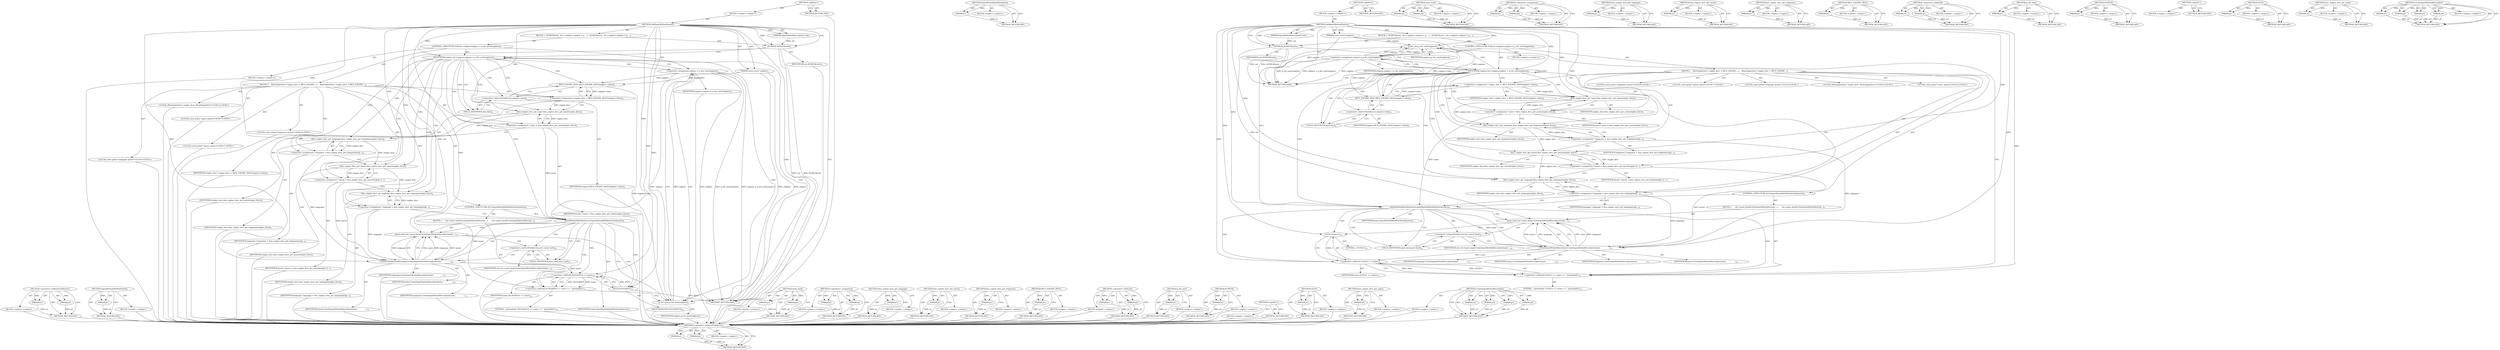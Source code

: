 digraph "CreateInputMethodDescriptor" {
vulnerable_110 [label=<(METHOD,&lt;operator&gt;.indirectFieldAccess)>];
vulnerable_111 [label=<(PARAM,p1)>];
vulnerable_112 [label=<(PARAM,p2)>];
vulnerable_113 [label=<(BLOCK,&lt;empty&gt;,&lt;empty&gt;)>];
vulnerable_114 [label=<(METHOD_RETURN,ANY)>];
vulnerable_131 [label=<(METHOD,InputMethodIdIsWhitelisted)>];
vulnerable_132 [label=<(PARAM,p1)>];
vulnerable_133 [label=<(BLOCK,&lt;empty&gt;,&lt;empty&gt;)>];
vulnerable_134 [label=<(METHOD_RETURN,ANY)>];
vulnerable_6 [label=<(METHOD,&lt;global&gt;)<SUB>1</SUB>>];
vulnerable_7 [label=<(BLOCK,&lt;empty&gt;,&lt;empty&gt;)<SUB>1</SUB>>];
vulnerable_8 [label=<(METHOD,AddInputMethodNames)<SUB>1</SUB>>];
vulnerable_9 [label=<(PARAM,const GList* engines)<SUB>1</SUB>>];
vulnerable_10 [label=<(PARAM,InputMethodDescriptors* out)<SUB>1</SUB>>];
vulnerable_11 [label=<(BLOCK,{
  DCHECK(out);
  for (; engines; engines = g_...,{
  DCHECK(out);
  for (; engines; engines = g_...)<SUB>1</SUB>>];
vulnerable_12 [label=<(DCHECK,DCHECK(out))<SUB>2</SUB>>];
vulnerable_13 [label=<(IDENTIFIER,out,DCHECK(out))<SUB>2</SUB>>];
vulnerable_14 [label=<(CONTROL_STRUCTURE,FOR,for (;engines;engines = g_list_next(engines)))<SUB>3</SUB>>];
vulnerable_15 [label=<(BLOCK,&lt;empty&gt;,&lt;empty&gt;)<SUB>3</SUB>>];
vulnerable_16 [label=<(IDENTIFIER,engines,for (;engines;engines = g_list_next(engines)))<SUB>3</SUB>>];
vulnerable_17 [label=<(&lt;operator&gt;.assignment,engines = g_list_next(engines))<SUB>3</SUB>>];
vulnerable_18 [label=<(IDENTIFIER,engines,engines = g_list_next(engines))<SUB>3</SUB>>];
vulnerable_19 [label=<(g_list_next,g_list_next(engines))<SUB>3</SUB>>];
vulnerable_20 [label=<(IDENTIFIER,engines,g_list_next(engines))<SUB>3</SUB>>];
vulnerable_21 [label=<(BLOCK,{
    IBusEngineDesc* engine_desc = IBUS_ENGINE...,{
    IBusEngineDesc* engine_desc = IBUS_ENGINE...)<SUB>3</SUB>>];
vulnerable_22 [label="<(LOCAL,IBusEngineDesc* engine_desc: IBusEngineDesc*)<SUB>4</SUB>>"];
vulnerable_23 [label=<(&lt;operator&gt;.assignment,* engine_desc = IBUS_ENGINE_DESC(engines-&gt;data))<SUB>4</SUB>>];
vulnerable_24 [label=<(IDENTIFIER,engine_desc,* engine_desc = IBUS_ENGINE_DESC(engines-&gt;data))<SUB>4</SUB>>];
vulnerable_25 [label=<(IBUS_ENGINE_DESC,IBUS_ENGINE_DESC(engines-&gt;data))<SUB>4</SUB>>];
vulnerable_26 [label=<(&lt;operator&gt;.indirectFieldAccess,engines-&gt;data)<SUB>4</SUB>>];
vulnerable_27 [label=<(IDENTIFIER,engines,IBUS_ENGINE_DESC(engines-&gt;data))<SUB>4</SUB>>];
vulnerable_28 [label=<(FIELD_IDENTIFIER,data,data)<SUB>4</SUB>>];
vulnerable_29 [label="<(LOCAL,const gchar* name: gchar*)<SUB>5</SUB>>"];
vulnerable_30 [label=<(&lt;operator&gt;.assignment,* name = ibus_engine_desc_get_name(engine_desc))<SUB>5</SUB>>];
vulnerable_31 [label=<(IDENTIFIER,name,* name = ibus_engine_desc_get_name(engine_desc))<SUB>5</SUB>>];
vulnerable_32 [label=<(ibus_engine_desc_get_name,ibus_engine_desc_get_name(engine_desc))<SUB>5</SUB>>];
vulnerable_33 [label=<(IDENTIFIER,engine_desc,ibus_engine_desc_get_name(engine_desc))<SUB>5</SUB>>];
vulnerable_34 [label="<(LOCAL,const gchar* longname: gchar*)<SUB>6</SUB>>"];
vulnerable_35 [label=<(&lt;operator&gt;.assignment,* longname = ibus_engine_desc_get_longname(engi...)<SUB>6</SUB>>];
vulnerable_36 [label=<(IDENTIFIER,longname,* longname = ibus_engine_desc_get_longname(engi...)<SUB>6</SUB>>];
vulnerable_37 [label=<(ibus_engine_desc_get_longname,ibus_engine_desc_get_longname(engine_desc))<SUB>6</SUB>>];
vulnerable_38 [label=<(IDENTIFIER,engine_desc,ibus_engine_desc_get_longname(engine_desc))<SUB>6</SUB>>];
vulnerable_39 [label="<(LOCAL,const gchar* layout: gchar*)<SUB>7</SUB>>"];
vulnerable_40 [label=<(&lt;operator&gt;.assignment,* layout = ibus_engine_desc_get_layout(engine_d...)<SUB>7</SUB>>];
vulnerable_41 [label=<(IDENTIFIER,layout,* layout = ibus_engine_desc_get_layout(engine_d...)<SUB>7</SUB>>];
vulnerable_42 [label=<(ibus_engine_desc_get_layout,ibus_engine_desc_get_layout(engine_desc))<SUB>7</SUB>>];
vulnerable_43 [label=<(IDENTIFIER,engine_desc,ibus_engine_desc_get_layout(engine_desc))<SUB>7</SUB>>];
vulnerable_44 [label="<(LOCAL,const gchar* language: gchar*)<SUB>8</SUB>>"];
vulnerable_45 [label=<(&lt;operator&gt;.assignment,* language = ibus_engine_desc_get_language(engi...)<SUB>8</SUB>>];
vulnerable_46 [label=<(IDENTIFIER,language,* language = ibus_engine_desc_get_language(engi...)<SUB>8</SUB>>];
vulnerable_47 [label=<(ibus_engine_desc_get_language,ibus_engine_desc_get_language(engine_desc))<SUB>8</SUB>>];
vulnerable_48 [label=<(IDENTIFIER,engine_desc,ibus_engine_desc_get_language(engine_desc))<SUB>8</SUB>>];
vulnerable_49 [label=<(CONTROL_STRUCTURE,IF,if (InputMethodIdIsWhitelisted(name)))<SUB>9</SUB>>];
vulnerable_50 [label=<(InputMethodIdIsWhitelisted,InputMethodIdIsWhitelisted(name))<SUB>9</SUB>>];
vulnerable_51 [label=<(IDENTIFIER,name,InputMethodIdIsWhitelisted(name))<SUB>9</SUB>>];
vulnerable_52 [label=<(BLOCK,{
      out-&gt;push_back(CreateInputMethodDescrip...,{
      out-&gt;push_back(CreateInputMethodDescrip...)<SUB>9</SUB>>];
vulnerable_53 [label=<(push_back,out-&gt;push_back(CreateInputMethodDescriptor(name...)<SUB>10</SUB>>];
vulnerable_54 [label=<(&lt;operator&gt;.indirectFieldAccess,out-&gt;push_back)<SUB>10</SUB>>];
vulnerable_55 [label=<(IDENTIFIER,out,out-&gt;push_back(CreateInputMethodDescriptor(name...)<SUB>10</SUB>>];
vulnerable_56 [label=<(FIELD_IDENTIFIER,push_back,push_back)<SUB>10</SUB>>];
vulnerable_57 [label=<(CreateInputMethodDescriptor,CreateInputMethodDescriptor(name,
             ...)<SUB>10</SUB>>];
vulnerable_58 [label=<(IDENTIFIER,name,CreateInputMethodDescriptor(name,
             ...)<SUB>10</SUB>>];
vulnerable_59 [label=<(IDENTIFIER,longname,CreateInputMethodDescriptor(name,
             ...)<SUB>11</SUB>>];
vulnerable_60 [label=<(IDENTIFIER,layout,CreateInputMethodDescriptor(name,
             ...)<SUB>12</SUB>>];
vulnerable_61 [label=<(IDENTIFIER,language,CreateInputMethodDescriptor(name,
             ...)<SUB>13</SUB>>];
vulnerable_62 [label=<(&lt;operator&gt;.shiftLeft,DLOG(INFO) &lt;&lt; name &lt;&lt; &quot; (preloaded)&quot;)<SUB>14</SUB>>];
vulnerable_63 [label=<(&lt;operator&gt;.shiftLeft,DLOG(INFO) &lt;&lt; name)<SUB>14</SUB>>];
vulnerable_64 [label=<(DLOG,DLOG(INFO))<SUB>14</SUB>>];
vulnerable_65 [label=<(IDENTIFIER,INFO,DLOG(INFO))<SUB>14</SUB>>];
vulnerable_66 [label=<(IDENTIFIER,name,DLOG(INFO) &lt;&lt; name)<SUB>14</SUB>>];
vulnerable_67 [label=<(LITERAL,&quot; (preloaded)&quot;,DLOG(INFO) &lt;&lt; name &lt;&lt; &quot; (preloaded)&quot;)<SUB>14</SUB>>];
vulnerable_68 [label=<(METHOD_RETURN,void)<SUB>1</SUB>>];
vulnerable_70 [label=<(METHOD_RETURN,ANY)<SUB>1</SUB>>];
vulnerable_135 [label=<(METHOD,push_back)>];
vulnerable_136 [label=<(PARAM,p1)>];
vulnerable_137 [label=<(PARAM,p2)>];
vulnerable_138 [label=<(BLOCK,&lt;empty&gt;,&lt;empty&gt;)>];
vulnerable_139 [label=<(METHOD_RETURN,ANY)>];
vulnerable_97 [label=<(METHOD,&lt;operator&gt;.assignment)>];
vulnerable_98 [label=<(PARAM,p1)>];
vulnerable_99 [label=<(PARAM,p2)>];
vulnerable_100 [label=<(BLOCK,&lt;empty&gt;,&lt;empty&gt;)>];
vulnerable_101 [label=<(METHOD_RETURN,ANY)>];
vulnerable_127 [label=<(METHOD,ibus_engine_desc_get_language)>];
vulnerable_128 [label=<(PARAM,p1)>];
vulnerable_129 [label=<(BLOCK,&lt;empty&gt;,&lt;empty&gt;)>];
vulnerable_130 [label=<(METHOD_RETURN,ANY)>];
vulnerable_123 [label=<(METHOD,ibus_engine_desc_get_layout)>];
vulnerable_124 [label=<(PARAM,p1)>];
vulnerable_125 [label=<(BLOCK,&lt;empty&gt;,&lt;empty&gt;)>];
vulnerable_126 [label=<(METHOD_RETURN,ANY)>];
vulnerable_119 [label=<(METHOD,ibus_engine_desc_get_longname)>];
vulnerable_120 [label=<(PARAM,p1)>];
vulnerable_121 [label=<(BLOCK,&lt;empty&gt;,&lt;empty&gt;)>];
vulnerable_122 [label=<(METHOD_RETURN,ANY)>];
vulnerable_106 [label=<(METHOD,IBUS_ENGINE_DESC)>];
vulnerable_107 [label=<(PARAM,p1)>];
vulnerable_108 [label=<(BLOCK,&lt;empty&gt;,&lt;empty&gt;)>];
vulnerable_109 [label=<(METHOD_RETURN,ANY)>];
vulnerable_147 [label=<(METHOD,&lt;operator&gt;.shiftLeft)>];
vulnerable_148 [label=<(PARAM,p1)>];
vulnerable_149 [label=<(PARAM,p2)>];
vulnerable_150 [label=<(BLOCK,&lt;empty&gt;,&lt;empty&gt;)>];
vulnerable_151 [label=<(METHOD_RETURN,ANY)>];
vulnerable_102 [label=<(METHOD,g_list_next)>];
vulnerable_103 [label=<(PARAM,p1)>];
vulnerable_104 [label=<(BLOCK,&lt;empty&gt;,&lt;empty&gt;)>];
vulnerable_105 [label=<(METHOD_RETURN,ANY)>];
vulnerable_93 [label=<(METHOD,DCHECK)>];
vulnerable_94 [label=<(PARAM,p1)>];
vulnerable_95 [label=<(BLOCK,&lt;empty&gt;,&lt;empty&gt;)>];
vulnerable_96 [label=<(METHOD_RETURN,ANY)>];
vulnerable_87 [label=<(METHOD,&lt;global&gt;)<SUB>1</SUB>>];
vulnerable_88 [label=<(BLOCK,&lt;empty&gt;,&lt;empty&gt;)>];
vulnerable_89 [label=<(METHOD_RETURN,ANY)>];
vulnerable_152 [label=<(METHOD,DLOG)>];
vulnerable_153 [label=<(PARAM,p1)>];
vulnerable_154 [label=<(BLOCK,&lt;empty&gt;,&lt;empty&gt;)>];
vulnerable_155 [label=<(METHOD_RETURN,ANY)>];
vulnerable_115 [label=<(METHOD,ibus_engine_desc_get_name)>];
vulnerable_116 [label=<(PARAM,p1)>];
vulnerable_117 [label=<(BLOCK,&lt;empty&gt;,&lt;empty&gt;)>];
vulnerable_118 [label=<(METHOD_RETURN,ANY)>];
vulnerable_140 [label=<(METHOD,CreateInputMethodDescriptor)>];
vulnerable_141 [label=<(PARAM,p1)>];
vulnerable_142 [label=<(PARAM,p2)>];
vulnerable_143 [label=<(PARAM,p3)>];
vulnerable_144 [label=<(PARAM,p4)>];
vulnerable_145 [label=<(BLOCK,&lt;empty&gt;,&lt;empty&gt;)>];
vulnerable_146 [label=<(METHOD_RETURN,ANY)>];
fixed_112 [label=<(METHOD,&lt;operator&gt;.indirectFieldAccess)>];
fixed_113 [label=<(PARAM,p1)>];
fixed_114 [label=<(PARAM,p2)>];
fixed_115 [label=<(BLOCK,&lt;empty&gt;,&lt;empty&gt;)>];
fixed_116 [label=<(METHOD_RETURN,ANY)>];
fixed_133 [label=<(METHOD,InputMethodIdIsWhitelisted)>];
fixed_134 [label=<(PARAM,p1)>];
fixed_135 [label=<(BLOCK,&lt;empty&gt;,&lt;empty&gt;)>];
fixed_136 [label=<(METHOD_RETURN,ANY)>];
fixed_6 [label=<(METHOD,&lt;global&gt;)<SUB>1</SUB>>];
fixed_7 [label=<(BLOCK,&lt;empty&gt;,&lt;empty&gt;)<SUB>1</SUB>>];
fixed_8 [label=<(METHOD,AddInputMethodNames)<SUB>1</SUB>>];
fixed_9 [label=<(PARAM,const GList* engines)<SUB>1</SUB>>];
fixed_10 [label=<(PARAM,InputMethodDescriptors* out)<SUB>1</SUB>>];
fixed_11 [label=<(BLOCK,{
  DCHECK(out);
  for (; engines; engines = g_...,{
  DCHECK(out);
  for (; engines; engines = g_...)<SUB>1</SUB>>];
fixed_12 [label=<(DCHECK,DCHECK(out))<SUB>2</SUB>>];
fixed_13 [label=<(IDENTIFIER,out,DCHECK(out))<SUB>2</SUB>>];
fixed_14 [label=<(CONTROL_STRUCTURE,FOR,for (;engines;engines = g_list_next(engines)))<SUB>3</SUB>>];
fixed_15 [label=<(BLOCK,&lt;empty&gt;,&lt;empty&gt;)<SUB>3</SUB>>];
fixed_16 [label=<(IDENTIFIER,engines,for (;engines;engines = g_list_next(engines)))<SUB>3</SUB>>];
fixed_17 [label=<(&lt;operator&gt;.assignment,engines = g_list_next(engines))<SUB>3</SUB>>];
fixed_18 [label=<(IDENTIFIER,engines,engines = g_list_next(engines))<SUB>3</SUB>>];
fixed_19 [label=<(g_list_next,g_list_next(engines))<SUB>3</SUB>>];
fixed_20 [label=<(IDENTIFIER,engines,g_list_next(engines))<SUB>3</SUB>>];
fixed_21 [label=<(BLOCK,{
    IBusEngineDesc* engine_desc = IBUS_ENGINE...,{
    IBusEngineDesc* engine_desc = IBUS_ENGINE...)<SUB>3</SUB>>];
fixed_22 [label="<(LOCAL,IBusEngineDesc* engine_desc: IBusEngineDesc*)<SUB>4</SUB>>"];
fixed_23 [label=<(&lt;operator&gt;.assignment,* engine_desc = IBUS_ENGINE_DESC(engines-&gt;data))<SUB>4</SUB>>];
fixed_24 [label=<(IDENTIFIER,engine_desc,* engine_desc = IBUS_ENGINE_DESC(engines-&gt;data))<SUB>4</SUB>>];
fixed_25 [label=<(IBUS_ENGINE_DESC,IBUS_ENGINE_DESC(engines-&gt;data))<SUB>4</SUB>>];
fixed_26 [label=<(&lt;operator&gt;.indirectFieldAccess,engines-&gt;data)<SUB>4</SUB>>];
fixed_27 [label=<(IDENTIFIER,engines,IBUS_ENGINE_DESC(engines-&gt;data))<SUB>4</SUB>>];
fixed_28 [label=<(FIELD_IDENTIFIER,data,data)<SUB>4</SUB>>];
fixed_29 [label="<(LOCAL,const gchar* name: gchar*)<SUB>5</SUB>>"];
fixed_30 [label=<(&lt;operator&gt;.assignment,* name = ibus_engine_desc_get_name(engine_desc))<SUB>5</SUB>>];
fixed_31 [label=<(IDENTIFIER,name,* name = ibus_engine_desc_get_name(engine_desc))<SUB>5</SUB>>];
fixed_32 [label=<(ibus_engine_desc_get_name,ibus_engine_desc_get_name(engine_desc))<SUB>5</SUB>>];
fixed_33 [label=<(IDENTIFIER,engine_desc,ibus_engine_desc_get_name(engine_desc))<SUB>5</SUB>>];
fixed_34 [label="<(LOCAL,const gchar* longname: gchar*)<SUB>6</SUB>>"];
fixed_35 [label=<(&lt;operator&gt;.assignment,* longname = ibus_engine_desc_get_longname(engi...)<SUB>6</SUB>>];
fixed_36 [label=<(IDENTIFIER,longname,* longname = ibus_engine_desc_get_longname(engi...)<SUB>6</SUB>>];
fixed_37 [label=<(ibus_engine_desc_get_longname,ibus_engine_desc_get_longname(engine_desc))<SUB>6</SUB>>];
fixed_38 [label=<(IDENTIFIER,engine_desc,ibus_engine_desc_get_longname(engine_desc))<SUB>6</SUB>>];
fixed_39 [label="<(LOCAL,const gchar* layout: gchar*)<SUB>7</SUB>>"];
fixed_40 [label=<(&lt;operator&gt;.assignment,* layout = ibus_engine_desc_get_layout(engine_d...)<SUB>7</SUB>>];
fixed_41 [label=<(IDENTIFIER,layout,* layout = ibus_engine_desc_get_layout(engine_d...)<SUB>7</SUB>>];
fixed_42 [label=<(ibus_engine_desc_get_layout,ibus_engine_desc_get_layout(engine_desc))<SUB>7</SUB>>];
fixed_43 [label=<(IDENTIFIER,engine_desc,ibus_engine_desc_get_layout(engine_desc))<SUB>7</SUB>>];
fixed_44 [label="<(LOCAL,const gchar* language: gchar*)<SUB>8</SUB>>"];
fixed_45 [label=<(&lt;operator&gt;.assignment,* language = ibus_engine_desc_get_language(engi...)<SUB>8</SUB>>];
fixed_46 [label=<(IDENTIFIER,language,* language = ibus_engine_desc_get_language(engi...)<SUB>8</SUB>>];
fixed_47 [label=<(ibus_engine_desc_get_language,ibus_engine_desc_get_language(engine_desc))<SUB>8</SUB>>];
fixed_48 [label=<(IDENTIFIER,engine_desc,ibus_engine_desc_get_language(engine_desc))<SUB>8</SUB>>];
fixed_49 [label=<(CONTROL_STRUCTURE,IF,if (InputMethodIdIsWhitelisted(name)))<SUB>9</SUB>>];
fixed_50 [label=<(InputMethodIdIsWhitelisted,InputMethodIdIsWhitelisted(name))<SUB>9</SUB>>];
fixed_51 [label=<(IDENTIFIER,name,InputMethodIdIsWhitelisted(name))<SUB>9</SUB>>];
fixed_52 [label=<(BLOCK,{
      out-&gt;push_back(CreateInputMethodDescrip...,{
      out-&gt;push_back(CreateInputMethodDescrip...)<SUB>9</SUB>>];
fixed_53 [label=<(push_back,out-&gt;push_back(CreateInputMethodDescriptor(name...)<SUB>10</SUB>>];
fixed_54 [label=<(&lt;operator&gt;.indirectFieldAccess,out-&gt;push_back)<SUB>10</SUB>>];
fixed_55 [label=<(IDENTIFIER,out,out-&gt;push_back(CreateInputMethodDescriptor(name...)<SUB>10</SUB>>];
fixed_56 [label=<(FIELD_IDENTIFIER,push_back,push_back)<SUB>10</SUB>>];
fixed_57 [label=<(CreateInputMethodDescriptor,CreateInputMethodDescriptor(name,
             ...)<SUB>10</SUB>>];
fixed_58 [label=<(IDENTIFIER,name,CreateInputMethodDescriptor(name,
             ...)<SUB>10</SUB>>];
fixed_59 [label=<(IDENTIFIER,longname,CreateInputMethodDescriptor(name,
             ...)<SUB>11</SUB>>];
fixed_60 [label=<(IDENTIFIER,layout,CreateInputMethodDescriptor(name,
             ...)<SUB>12</SUB>>];
fixed_61 [label=<(IDENTIFIER,language,CreateInputMethodDescriptor(name,
             ...)<SUB>13</SUB>>];
fixed_62 [label=<(&lt;operator&gt;.shiftLeft,VLOG(1) &lt;&lt; name &lt;&lt; &quot; (preloaded)&quot;)<SUB>14</SUB>>];
fixed_63 [label=<(&lt;operator&gt;.shiftLeft,VLOG(1) &lt;&lt; name)<SUB>14</SUB>>];
fixed_64 [label=<(VLOG,VLOG(1))<SUB>14</SUB>>];
fixed_65 [label=<(LITERAL,1,VLOG(1))<SUB>14</SUB>>];
fixed_66 [label=<(IDENTIFIER,name,VLOG(1) &lt;&lt; name)<SUB>14</SUB>>];
fixed_67 [label=<(LITERAL,&quot; (preloaded)&quot;,VLOG(1) &lt;&lt; name &lt;&lt; &quot; (preloaded)&quot;)<SUB>14</SUB>>];
fixed_68 [label=<(METHOD_RETURN,void)<SUB>1</SUB>>];
fixed_70 [label=<(METHOD_RETURN,ANY)<SUB>1</SUB>>];
fixed_137 [label=<(METHOD,push_back)>];
fixed_138 [label=<(PARAM,p1)>];
fixed_139 [label=<(PARAM,p2)>];
fixed_140 [label=<(BLOCK,&lt;empty&gt;,&lt;empty&gt;)>];
fixed_141 [label=<(METHOD_RETURN,ANY)>];
fixed_99 [label=<(METHOD,&lt;operator&gt;.assignment)>];
fixed_100 [label=<(PARAM,p1)>];
fixed_101 [label=<(PARAM,p2)>];
fixed_102 [label=<(BLOCK,&lt;empty&gt;,&lt;empty&gt;)>];
fixed_103 [label=<(METHOD_RETURN,ANY)>];
fixed_129 [label=<(METHOD,ibus_engine_desc_get_language)>];
fixed_130 [label=<(PARAM,p1)>];
fixed_131 [label=<(BLOCK,&lt;empty&gt;,&lt;empty&gt;)>];
fixed_132 [label=<(METHOD_RETURN,ANY)>];
fixed_125 [label=<(METHOD,ibus_engine_desc_get_layout)>];
fixed_126 [label=<(PARAM,p1)>];
fixed_127 [label=<(BLOCK,&lt;empty&gt;,&lt;empty&gt;)>];
fixed_128 [label=<(METHOD_RETURN,ANY)>];
fixed_121 [label=<(METHOD,ibus_engine_desc_get_longname)>];
fixed_122 [label=<(PARAM,p1)>];
fixed_123 [label=<(BLOCK,&lt;empty&gt;,&lt;empty&gt;)>];
fixed_124 [label=<(METHOD_RETURN,ANY)>];
fixed_108 [label=<(METHOD,IBUS_ENGINE_DESC)>];
fixed_109 [label=<(PARAM,p1)>];
fixed_110 [label=<(BLOCK,&lt;empty&gt;,&lt;empty&gt;)>];
fixed_111 [label=<(METHOD_RETURN,ANY)>];
fixed_149 [label=<(METHOD,&lt;operator&gt;.shiftLeft)>];
fixed_150 [label=<(PARAM,p1)>];
fixed_151 [label=<(PARAM,p2)>];
fixed_152 [label=<(BLOCK,&lt;empty&gt;,&lt;empty&gt;)>];
fixed_153 [label=<(METHOD_RETURN,ANY)>];
fixed_104 [label=<(METHOD,g_list_next)>];
fixed_105 [label=<(PARAM,p1)>];
fixed_106 [label=<(BLOCK,&lt;empty&gt;,&lt;empty&gt;)>];
fixed_107 [label=<(METHOD_RETURN,ANY)>];
fixed_95 [label=<(METHOD,DCHECK)>];
fixed_96 [label=<(PARAM,p1)>];
fixed_97 [label=<(BLOCK,&lt;empty&gt;,&lt;empty&gt;)>];
fixed_98 [label=<(METHOD_RETURN,ANY)>];
fixed_89 [label=<(METHOD,&lt;global&gt;)<SUB>1</SUB>>];
fixed_90 [label=<(BLOCK,&lt;empty&gt;,&lt;empty&gt;)>];
fixed_91 [label=<(METHOD_RETURN,ANY)>];
fixed_154 [label=<(METHOD,VLOG)>];
fixed_155 [label=<(PARAM,p1)>];
fixed_156 [label=<(BLOCK,&lt;empty&gt;,&lt;empty&gt;)>];
fixed_157 [label=<(METHOD_RETURN,ANY)>];
fixed_117 [label=<(METHOD,ibus_engine_desc_get_name)>];
fixed_118 [label=<(PARAM,p1)>];
fixed_119 [label=<(BLOCK,&lt;empty&gt;,&lt;empty&gt;)>];
fixed_120 [label=<(METHOD_RETURN,ANY)>];
fixed_142 [label=<(METHOD,CreateInputMethodDescriptor)>];
fixed_143 [label=<(PARAM,p1)>];
fixed_144 [label=<(PARAM,p2)>];
fixed_145 [label=<(PARAM,p3)>];
fixed_146 [label=<(PARAM,p4)>];
fixed_147 [label=<(BLOCK,&lt;empty&gt;,&lt;empty&gt;)>];
fixed_148 [label=<(METHOD_RETURN,ANY)>];
vulnerable_110 -> vulnerable_111  [key=0, label="AST: "];
vulnerable_110 -> vulnerable_111  [key=1, label="DDG: "];
vulnerable_110 -> vulnerable_113  [key=0, label="AST: "];
vulnerable_110 -> vulnerable_112  [key=0, label="AST: "];
vulnerable_110 -> vulnerable_112  [key=1, label="DDG: "];
vulnerable_110 -> vulnerable_114  [key=0, label="AST: "];
vulnerable_110 -> vulnerable_114  [key=1, label="CFG: "];
vulnerable_111 -> vulnerable_114  [key=0, label="DDG: p1"];
vulnerable_112 -> vulnerable_114  [key=0, label="DDG: p2"];
vulnerable_113 -> fixed_112  [key=0];
vulnerable_114 -> fixed_112  [key=0];
vulnerable_131 -> vulnerable_132  [key=0, label="AST: "];
vulnerable_131 -> vulnerable_132  [key=1, label="DDG: "];
vulnerable_131 -> vulnerable_133  [key=0, label="AST: "];
vulnerable_131 -> vulnerable_134  [key=0, label="AST: "];
vulnerable_131 -> vulnerable_134  [key=1, label="CFG: "];
vulnerable_132 -> vulnerable_134  [key=0, label="DDG: p1"];
vulnerable_133 -> fixed_112  [key=0];
vulnerable_134 -> fixed_112  [key=0];
vulnerable_6 -> vulnerable_7  [key=0, label="AST: "];
vulnerable_6 -> vulnerable_70  [key=0, label="AST: "];
vulnerable_6 -> vulnerable_70  [key=1, label="CFG: "];
vulnerable_7 -> vulnerable_8  [key=0, label="AST: "];
vulnerable_8 -> vulnerable_9  [key=0, label="AST: "];
vulnerable_8 -> vulnerable_9  [key=1, label="DDG: "];
vulnerable_8 -> vulnerable_10  [key=0, label="AST: "];
vulnerable_8 -> vulnerable_10  [key=1, label="DDG: "];
vulnerable_8 -> vulnerable_11  [key=0, label="AST: "];
vulnerable_8 -> vulnerable_68  [key=0, label="AST: "];
vulnerable_8 -> vulnerable_12  [key=0, label="CFG: "];
vulnerable_8 -> vulnerable_12  [key=1, label="DDG: "];
vulnerable_8 -> vulnerable_16  [key=0, label="DDG: "];
vulnerable_8 -> vulnerable_19  [key=0, label="DDG: "];
vulnerable_8 -> vulnerable_32  [key=0, label="DDG: "];
vulnerable_8 -> vulnerable_37  [key=0, label="DDG: "];
vulnerable_8 -> vulnerable_42  [key=0, label="DDG: "];
vulnerable_8 -> vulnerable_47  [key=0, label="DDG: "];
vulnerable_8 -> vulnerable_50  [key=0, label="DDG: "];
vulnerable_8 -> vulnerable_62  [key=0, label="DDG: "];
vulnerable_8 -> vulnerable_57  [key=0, label="DDG: "];
vulnerable_8 -> vulnerable_63  [key=0, label="DDG: "];
vulnerable_8 -> vulnerable_64  [key=0, label="DDG: "];
vulnerable_9 -> vulnerable_68  [key=0, label="DDG: engines"];
vulnerable_9 -> vulnerable_19  [key=0, label="DDG: engines"];
vulnerable_9 -> vulnerable_25  [key=0, label="DDG: engines"];
vulnerable_10 -> vulnerable_12  [key=0, label="DDG: out"];
vulnerable_11 -> vulnerable_12  [key=0, label="AST: "];
vulnerable_11 -> vulnerable_14  [key=0, label="AST: "];
vulnerable_12 -> vulnerable_13  [key=0, label="AST: "];
vulnerable_12 -> vulnerable_16  [key=0, label="CFG: "];
vulnerable_12 -> vulnerable_68  [key=0, label="DDG: out"];
vulnerable_12 -> vulnerable_68  [key=1, label="DDG: DCHECK(out)"];
vulnerable_12 -> vulnerable_53  [key=0, label="DDG: out"];
vulnerable_13 -> fixed_112  [key=0];
vulnerable_14 -> vulnerable_15  [key=0, label="AST: "];
vulnerable_14 -> vulnerable_16  [key=0, label="AST: "];
vulnerable_14 -> vulnerable_17  [key=0, label="AST: "];
vulnerable_14 -> vulnerable_21  [key=0, label="AST: "];
vulnerable_15 -> fixed_112  [key=0];
vulnerable_16 -> vulnerable_68  [key=0, label="CFG: "];
vulnerable_16 -> vulnerable_28  [key=0, label="CFG: "];
vulnerable_16 -> vulnerable_28  [key=1, label="CDG: "];
vulnerable_16 -> vulnerable_16  [key=0, label="CDG: "];
vulnerable_16 -> vulnerable_17  [key=0, label="CDG: "];
vulnerable_16 -> vulnerable_47  [key=0, label="CDG: "];
vulnerable_16 -> vulnerable_30  [key=0, label="CDG: "];
vulnerable_16 -> vulnerable_32  [key=0, label="CDG: "];
vulnerable_16 -> vulnerable_26  [key=0, label="CDG: "];
vulnerable_16 -> vulnerable_42  [key=0, label="CDG: "];
vulnerable_16 -> vulnerable_23  [key=0, label="CDG: "];
vulnerable_16 -> vulnerable_19  [key=0, label="CDG: "];
vulnerable_16 -> vulnerable_37  [key=0, label="CDG: "];
vulnerable_16 -> vulnerable_25  [key=0, label="CDG: "];
vulnerable_16 -> vulnerable_45  [key=0, label="CDG: "];
vulnerable_16 -> vulnerable_40  [key=0, label="CDG: "];
vulnerable_16 -> vulnerable_50  [key=0, label="CDG: "];
vulnerable_16 -> vulnerable_35  [key=0, label="CDG: "];
vulnerable_17 -> vulnerable_18  [key=0, label="AST: "];
vulnerable_17 -> vulnerable_19  [key=0, label="AST: "];
vulnerable_17 -> vulnerable_19  [key=1, label="DDG: engines"];
vulnerable_17 -> vulnerable_16  [key=0, label="CFG: "];
vulnerable_17 -> vulnerable_68  [key=0, label="DDG: engines"];
vulnerable_17 -> vulnerable_68  [key=1, label="DDG: g_list_next(engines)"];
vulnerable_17 -> vulnerable_68  [key=2, label="DDG: engines = g_list_next(engines)"];
vulnerable_17 -> vulnerable_25  [key=0, label="DDG: engines"];
vulnerable_18 -> fixed_112  [key=0];
vulnerable_19 -> vulnerable_20  [key=0, label="AST: "];
vulnerable_19 -> vulnerable_17  [key=0, label="CFG: "];
vulnerable_19 -> vulnerable_17  [key=1, label="DDG: engines"];
vulnerable_20 -> fixed_112  [key=0];
vulnerable_21 -> vulnerable_22  [key=0, label="AST: "];
vulnerable_21 -> vulnerable_23  [key=0, label="AST: "];
vulnerable_21 -> vulnerable_29  [key=0, label="AST: "];
vulnerable_21 -> vulnerable_30  [key=0, label="AST: "];
vulnerable_21 -> vulnerable_34  [key=0, label="AST: "];
vulnerable_21 -> vulnerable_35  [key=0, label="AST: "];
vulnerable_21 -> vulnerable_39  [key=0, label="AST: "];
vulnerable_21 -> vulnerable_40  [key=0, label="AST: "];
vulnerable_21 -> vulnerable_44  [key=0, label="AST: "];
vulnerable_21 -> vulnerable_45  [key=0, label="AST: "];
vulnerable_21 -> vulnerable_49  [key=0, label="AST: "];
vulnerable_22 -> fixed_112  [key=0];
vulnerable_23 -> vulnerable_24  [key=0, label="AST: "];
vulnerable_23 -> vulnerable_25  [key=0, label="AST: "];
vulnerable_23 -> vulnerable_32  [key=0, label="CFG: "];
vulnerable_23 -> vulnerable_32  [key=1, label="DDG: engine_desc"];
vulnerable_24 -> fixed_112  [key=0];
vulnerable_25 -> vulnerable_26  [key=0, label="AST: "];
vulnerable_25 -> vulnerable_23  [key=0, label="CFG: "];
vulnerable_25 -> vulnerable_23  [key=1, label="DDG: engines-&gt;data"];
vulnerable_25 -> vulnerable_19  [key=0, label="DDG: engines-&gt;data"];
vulnerable_26 -> vulnerable_27  [key=0, label="AST: "];
vulnerable_26 -> vulnerable_28  [key=0, label="AST: "];
vulnerable_26 -> vulnerable_25  [key=0, label="CFG: "];
vulnerable_27 -> fixed_112  [key=0];
vulnerable_28 -> vulnerable_26  [key=0, label="CFG: "];
vulnerable_29 -> fixed_112  [key=0];
vulnerable_30 -> vulnerable_31  [key=0, label="AST: "];
vulnerable_30 -> vulnerable_32  [key=0, label="AST: "];
vulnerable_30 -> vulnerable_37  [key=0, label="CFG: "];
vulnerable_30 -> vulnerable_50  [key=0, label="DDG: name"];
vulnerable_31 -> fixed_112  [key=0];
vulnerable_32 -> vulnerable_33  [key=0, label="AST: "];
vulnerable_32 -> vulnerable_30  [key=0, label="CFG: "];
vulnerable_32 -> vulnerable_30  [key=1, label="DDG: engine_desc"];
vulnerable_32 -> vulnerable_37  [key=0, label="DDG: engine_desc"];
vulnerable_33 -> fixed_112  [key=0];
vulnerable_34 -> fixed_112  [key=0];
vulnerable_35 -> vulnerable_36  [key=0, label="AST: "];
vulnerable_35 -> vulnerable_37  [key=0, label="AST: "];
vulnerable_35 -> vulnerable_42  [key=0, label="CFG: "];
vulnerable_35 -> vulnerable_57  [key=0, label="DDG: longname"];
vulnerable_36 -> fixed_112  [key=0];
vulnerable_37 -> vulnerable_38  [key=0, label="AST: "];
vulnerable_37 -> vulnerable_35  [key=0, label="CFG: "];
vulnerable_37 -> vulnerable_35  [key=1, label="DDG: engine_desc"];
vulnerable_37 -> vulnerable_42  [key=0, label="DDG: engine_desc"];
vulnerable_38 -> fixed_112  [key=0];
vulnerable_39 -> fixed_112  [key=0];
vulnerable_40 -> vulnerable_41  [key=0, label="AST: "];
vulnerable_40 -> vulnerable_42  [key=0, label="AST: "];
vulnerable_40 -> vulnerable_47  [key=0, label="CFG: "];
vulnerable_40 -> vulnerable_57  [key=0, label="DDG: layout"];
vulnerable_41 -> fixed_112  [key=0];
vulnerable_42 -> vulnerable_43  [key=0, label="AST: "];
vulnerable_42 -> vulnerable_40  [key=0, label="CFG: "];
vulnerable_42 -> vulnerable_40  [key=1, label="DDG: engine_desc"];
vulnerable_42 -> vulnerable_47  [key=0, label="DDG: engine_desc"];
vulnerable_43 -> fixed_112  [key=0];
vulnerable_44 -> fixed_112  [key=0];
vulnerable_45 -> vulnerable_46  [key=0, label="AST: "];
vulnerable_45 -> vulnerable_47  [key=0, label="AST: "];
vulnerable_45 -> vulnerable_50  [key=0, label="CFG: "];
vulnerable_45 -> vulnerable_57  [key=0, label="DDG: language"];
vulnerable_46 -> fixed_112  [key=0];
vulnerable_47 -> vulnerable_48  [key=0, label="AST: "];
vulnerable_47 -> vulnerable_45  [key=0, label="CFG: "];
vulnerable_47 -> vulnerable_45  [key=1, label="DDG: engine_desc"];
vulnerable_48 -> fixed_112  [key=0];
vulnerable_49 -> vulnerable_50  [key=0, label="AST: "];
vulnerable_49 -> vulnerable_52  [key=0, label="AST: "];
vulnerable_50 -> vulnerable_51  [key=0, label="AST: "];
vulnerable_50 -> vulnerable_56  [key=0, label="CFG: "];
vulnerable_50 -> vulnerable_56  [key=1, label="CDG: "];
vulnerable_50 -> vulnerable_19  [key=0, label="CFG: "];
vulnerable_50 -> vulnerable_57  [key=0, label="DDG: name"];
vulnerable_50 -> vulnerable_57  [key=1, label="CDG: "];
vulnerable_50 -> vulnerable_64  [key=0, label="CDG: "];
vulnerable_50 -> vulnerable_53  [key=0, label="CDG: "];
vulnerable_50 -> vulnerable_63  [key=0, label="CDG: "];
vulnerable_50 -> vulnerable_54  [key=0, label="CDG: "];
vulnerable_50 -> vulnerable_62  [key=0, label="CDG: "];
vulnerable_51 -> fixed_112  [key=0];
vulnerable_52 -> vulnerable_53  [key=0, label="AST: "];
vulnerable_52 -> vulnerable_62  [key=0, label="AST: "];
vulnerable_53 -> vulnerable_54  [key=0, label="AST: "];
vulnerable_53 -> vulnerable_57  [key=0, label="AST: "];
vulnerable_53 -> vulnerable_64  [key=0, label="CFG: "];
vulnerable_54 -> vulnerable_55  [key=0, label="AST: "];
vulnerable_54 -> vulnerable_56  [key=0, label="AST: "];
vulnerable_54 -> vulnerable_57  [key=0, label="CFG: "];
vulnerable_55 -> fixed_112  [key=0];
vulnerable_56 -> vulnerable_54  [key=0, label="CFG: "];
vulnerable_57 -> vulnerable_58  [key=0, label="AST: "];
vulnerable_57 -> vulnerable_59  [key=0, label="AST: "];
vulnerable_57 -> vulnerable_60  [key=0, label="AST: "];
vulnerable_57 -> vulnerable_61  [key=0, label="AST: "];
vulnerable_57 -> vulnerable_53  [key=0, label="CFG: "];
vulnerable_57 -> vulnerable_53  [key=1, label="DDG: name"];
vulnerable_57 -> vulnerable_53  [key=2, label="DDG: longname"];
vulnerable_57 -> vulnerable_53  [key=3, label="DDG: layout"];
vulnerable_57 -> vulnerable_53  [key=4, label="DDG: language"];
vulnerable_57 -> vulnerable_63  [key=0, label="DDG: name"];
vulnerable_58 -> fixed_112  [key=0];
vulnerable_59 -> fixed_112  [key=0];
vulnerable_60 -> fixed_112  [key=0];
vulnerable_61 -> fixed_112  [key=0];
vulnerable_62 -> vulnerable_63  [key=0, label="AST: "];
vulnerable_62 -> vulnerable_67  [key=0, label="AST: "];
vulnerable_62 -> vulnerable_19  [key=0, label="CFG: "];
vulnerable_63 -> vulnerable_64  [key=0, label="AST: "];
vulnerable_63 -> vulnerable_66  [key=0, label="AST: "];
vulnerable_63 -> vulnerable_62  [key=0, label="CFG: "];
vulnerable_63 -> vulnerable_62  [key=1, label="DDG: DLOG(INFO)"];
vulnerable_63 -> vulnerable_62  [key=2, label="DDG: name"];
vulnerable_64 -> vulnerable_65  [key=0, label="AST: "];
vulnerable_64 -> vulnerable_63  [key=0, label="CFG: "];
vulnerable_64 -> vulnerable_63  [key=1, label="DDG: INFO"];
vulnerable_64 -> vulnerable_68  [key=0, label="DDG: INFO"];
vulnerable_65 -> fixed_112  [key=0];
vulnerable_66 -> fixed_112  [key=0];
vulnerable_67 -> fixed_112  [key=0];
vulnerable_68 -> fixed_112  [key=0];
vulnerable_70 -> fixed_112  [key=0];
vulnerable_135 -> vulnerable_136  [key=0, label="AST: "];
vulnerable_135 -> vulnerable_136  [key=1, label="DDG: "];
vulnerable_135 -> vulnerable_138  [key=0, label="AST: "];
vulnerable_135 -> vulnerable_137  [key=0, label="AST: "];
vulnerable_135 -> vulnerable_137  [key=1, label="DDG: "];
vulnerable_135 -> vulnerable_139  [key=0, label="AST: "];
vulnerable_135 -> vulnerable_139  [key=1, label="CFG: "];
vulnerable_136 -> vulnerable_139  [key=0, label="DDG: p1"];
vulnerable_137 -> vulnerable_139  [key=0, label="DDG: p2"];
vulnerable_138 -> fixed_112  [key=0];
vulnerable_139 -> fixed_112  [key=0];
vulnerable_97 -> vulnerable_98  [key=0, label="AST: "];
vulnerable_97 -> vulnerable_98  [key=1, label="DDG: "];
vulnerable_97 -> vulnerable_100  [key=0, label="AST: "];
vulnerable_97 -> vulnerable_99  [key=0, label="AST: "];
vulnerable_97 -> vulnerable_99  [key=1, label="DDG: "];
vulnerable_97 -> vulnerable_101  [key=0, label="AST: "];
vulnerable_97 -> vulnerable_101  [key=1, label="CFG: "];
vulnerable_98 -> vulnerable_101  [key=0, label="DDG: p1"];
vulnerable_99 -> vulnerable_101  [key=0, label="DDG: p2"];
vulnerable_100 -> fixed_112  [key=0];
vulnerable_101 -> fixed_112  [key=0];
vulnerable_127 -> vulnerable_128  [key=0, label="AST: "];
vulnerable_127 -> vulnerable_128  [key=1, label="DDG: "];
vulnerable_127 -> vulnerable_129  [key=0, label="AST: "];
vulnerable_127 -> vulnerable_130  [key=0, label="AST: "];
vulnerable_127 -> vulnerable_130  [key=1, label="CFG: "];
vulnerable_128 -> vulnerable_130  [key=0, label="DDG: p1"];
vulnerable_129 -> fixed_112  [key=0];
vulnerable_130 -> fixed_112  [key=0];
vulnerable_123 -> vulnerable_124  [key=0, label="AST: "];
vulnerable_123 -> vulnerable_124  [key=1, label="DDG: "];
vulnerable_123 -> vulnerable_125  [key=0, label="AST: "];
vulnerable_123 -> vulnerable_126  [key=0, label="AST: "];
vulnerable_123 -> vulnerable_126  [key=1, label="CFG: "];
vulnerable_124 -> vulnerable_126  [key=0, label="DDG: p1"];
vulnerable_125 -> fixed_112  [key=0];
vulnerable_126 -> fixed_112  [key=0];
vulnerable_119 -> vulnerable_120  [key=0, label="AST: "];
vulnerable_119 -> vulnerable_120  [key=1, label="DDG: "];
vulnerable_119 -> vulnerable_121  [key=0, label="AST: "];
vulnerable_119 -> vulnerable_122  [key=0, label="AST: "];
vulnerable_119 -> vulnerable_122  [key=1, label="CFG: "];
vulnerable_120 -> vulnerable_122  [key=0, label="DDG: p1"];
vulnerable_121 -> fixed_112  [key=0];
vulnerable_122 -> fixed_112  [key=0];
vulnerable_106 -> vulnerable_107  [key=0, label="AST: "];
vulnerable_106 -> vulnerable_107  [key=1, label="DDG: "];
vulnerable_106 -> vulnerable_108  [key=0, label="AST: "];
vulnerable_106 -> vulnerable_109  [key=0, label="AST: "];
vulnerable_106 -> vulnerable_109  [key=1, label="CFG: "];
vulnerable_107 -> vulnerable_109  [key=0, label="DDG: p1"];
vulnerable_108 -> fixed_112  [key=0];
vulnerable_109 -> fixed_112  [key=0];
vulnerable_147 -> vulnerable_148  [key=0, label="AST: "];
vulnerable_147 -> vulnerable_148  [key=1, label="DDG: "];
vulnerable_147 -> vulnerable_150  [key=0, label="AST: "];
vulnerable_147 -> vulnerable_149  [key=0, label="AST: "];
vulnerable_147 -> vulnerable_149  [key=1, label="DDG: "];
vulnerable_147 -> vulnerable_151  [key=0, label="AST: "];
vulnerable_147 -> vulnerable_151  [key=1, label="CFG: "];
vulnerable_148 -> vulnerable_151  [key=0, label="DDG: p1"];
vulnerable_149 -> vulnerable_151  [key=0, label="DDG: p2"];
vulnerable_150 -> fixed_112  [key=0];
vulnerable_151 -> fixed_112  [key=0];
vulnerable_102 -> vulnerable_103  [key=0, label="AST: "];
vulnerable_102 -> vulnerable_103  [key=1, label="DDG: "];
vulnerable_102 -> vulnerable_104  [key=0, label="AST: "];
vulnerable_102 -> vulnerable_105  [key=0, label="AST: "];
vulnerable_102 -> vulnerable_105  [key=1, label="CFG: "];
vulnerable_103 -> vulnerable_105  [key=0, label="DDG: p1"];
vulnerable_104 -> fixed_112  [key=0];
vulnerable_105 -> fixed_112  [key=0];
vulnerable_93 -> vulnerable_94  [key=0, label="AST: "];
vulnerable_93 -> vulnerable_94  [key=1, label="DDG: "];
vulnerable_93 -> vulnerable_95  [key=0, label="AST: "];
vulnerable_93 -> vulnerable_96  [key=0, label="AST: "];
vulnerable_93 -> vulnerable_96  [key=1, label="CFG: "];
vulnerable_94 -> vulnerable_96  [key=0, label="DDG: p1"];
vulnerable_95 -> fixed_112  [key=0];
vulnerable_96 -> fixed_112  [key=0];
vulnerable_87 -> vulnerable_88  [key=0, label="AST: "];
vulnerable_87 -> vulnerable_89  [key=0, label="AST: "];
vulnerable_87 -> vulnerable_89  [key=1, label="CFG: "];
vulnerable_88 -> fixed_112  [key=0];
vulnerable_89 -> fixed_112  [key=0];
vulnerable_152 -> vulnerable_153  [key=0, label="AST: "];
vulnerable_152 -> vulnerable_153  [key=1, label="DDG: "];
vulnerable_152 -> vulnerable_154  [key=0, label="AST: "];
vulnerable_152 -> vulnerable_155  [key=0, label="AST: "];
vulnerable_152 -> vulnerable_155  [key=1, label="CFG: "];
vulnerable_153 -> vulnerable_155  [key=0, label="DDG: p1"];
vulnerable_154 -> fixed_112  [key=0];
vulnerable_155 -> fixed_112  [key=0];
vulnerable_115 -> vulnerable_116  [key=0, label="AST: "];
vulnerable_115 -> vulnerable_116  [key=1, label="DDG: "];
vulnerable_115 -> vulnerable_117  [key=0, label="AST: "];
vulnerable_115 -> vulnerable_118  [key=0, label="AST: "];
vulnerable_115 -> vulnerable_118  [key=1, label="CFG: "];
vulnerable_116 -> vulnerable_118  [key=0, label="DDG: p1"];
vulnerable_117 -> fixed_112  [key=0];
vulnerable_118 -> fixed_112  [key=0];
vulnerable_140 -> vulnerable_141  [key=0, label="AST: "];
vulnerable_140 -> vulnerable_141  [key=1, label="DDG: "];
vulnerable_140 -> vulnerable_145  [key=0, label="AST: "];
vulnerable_140 -> vulnerable_142  [key=0, label="AST: "];
vulnerable_140 -> vulnerable_142  [key=1, label="DDG: "];
vulnerable_140 -> vulnerable_146  [key=0, label="AST: "];
vulnerable_140 -> vulnerable_146  [key=1, label="CFG: "];
vulnerable_140 -> vulnerable_143  [key=0, label="AST: "];
vulnerable_140 -> vulnerable_143  [key=1, label="DDG: "];
vulnerable_140 -> vulnerable_144  [key=0, label="AST: "];
vulnerable_140 -> vulnerable_144  [key=1, label="DDG: "];
vulnerable_141 -> vulnerable_146  [key=0, label="DDG: p1"];
vulnerable_142 -> vulnerable_146  [key=0, label="DDG: p2"];
vulnerable_143 -> vulnerable_146  [key=0, label="DDG: p3"];
vulnerable_144 -> vulnerable_146  [key=0, label="DDG: p4"];
vulnerable_145 -> fixed_112  [key=0];
vulnerable_146 -> fixed_112  [key=0];
fixed_112 -> fixed_113  [key=0, label="AST: "];
fixed_112 -> fixed_113  [key=1, label="DDG: "];
fixed_112 -> fixed_115  [key=0, label="AST: "];
fixed_112 -> fixed_114  [key=0, label="AST: "];
fixed_112 -> fixed_114  [key=1, label="DDG: "];
fixed_112 -> fixed_116  [key=0, label="AST: "];
fixed_112 -> fixed_116  [key=1, label="CFG: "];
fixed_113 -> fixed_116  [key=0, label="DDG: p1"];
fixed_114 -> fixed_116  [key=0, label="DDG: p2"];
fixed_133 -> fixed_134  [key=0, label="AST: "];
fixed_133 -> fixed_134  [key=1, label="DDG: "];
fixed_133 -> fixed_135  [key=0, label="AST: "];
fixed_133 -> fixed_136  [key=0, label="AST: "];
fixed_133 -> fixed_136  [key=1, label="CFG: "];
fixed_134 -> fixed_136  [key=0, label="DDG: p1"];
fixed_6 -> fixed_7  [key=0, label="AST: "];
fixed_6 -> fixed_70  [key=0, label="AST: "];
fixed_6 -> fixed_70  [key=1, label="CFG: "];
fixed_7 -> fixed_8  [key=0, label="AST: "];
fixed_8 -> fixed_9  [key=0, label="AST: "];
fixed_8 -> fixed_9  [key=1, label="DDG: "];
fixed_8 -> fixed_10  [key=0, label="AST: "];
fixed_8 -> fixed_10  [key=1, label="DDG: "];
fixed_8 -> fixed_11  [key=0, label="AST: "];
fixed_8 -> fixed_68  [key=0, label="AST: "];
fixed_8 -> fixed_12  [key=0, label="CFG: "];
fixed_8 -> fixed_12  [key=1, label="DDG: "];
fixed_8 -> fixed_16  [key=0, label="DDG: "];
fixed_8 -> fixed_19  [key=0, label="DDG: "];
fixed_8 -> fixed_32  [key=0, label="DDG: "];
fixed_8 -> fixed_37  [key=0, label="DDG: "];
fixed_8 -> fixed_42  [key=0, label="DDG: "];
fixed_8 -> fixed_47  [key=0, label="DDG: "];
fixed_8 -> fixed_50  [key=0, label="DDG: "];
fixed_8 -> fixed_62  [key=0, label="DDG: "];
fixed_8 -> fixed_57  [key=0, label="DDG: "];
fixed_8 -> fixed_63  [key=0, label="DDG: "];
fixed_8 -> fixed_64  [key=0, label="DDG: "];
fixed_9 -> fixed_68  [key=0, label="DDG: engines"];
fixed_9 -> fixed_19  [key=0, label="DDG: engines"];
fixed_9 -> fixed_25  [key=0, label="DDG: engines"];
fixed_10 -> fixed_12  [key=0, label="DDG: out"];
fixed_11 -> fixed_12  [key=0, label="AST: "];
fixed_11 -> fixed_14  [key=0, label="AST: "];
fixed_12 -> fixed_13  [key=0, label="AST: "];
fixed_12 -> fixed_16  [key=0, label="CFG: "];
fixed_12 -> fixed_68  [key=0, label="DDG: out"];
fixed_12 -> fixed_68  [key=1, label="DDG: DCHECK(out)"];
fixed_12 -> fixed_53  [key=0, label="DDG: out"];
fixed_14 -> fixed_15  [key=0, label="AST: "];
fixed_14 -> fixed_16  [key=0, label="AST: "];
fixed_14 -> fixed_17  [key=0, label="AST: "];
fixed_14 -> fixed_21  [key=0, label="AST: "];
fixed_16 -> fixed_68  [key=0, label="CFG: "];
fixed_16 -> fixed_28  [key=0, label="CFG: "];
fixed_16 -> fixed_28  [key=1, label="CDG: "];
fixed_16 -> fixed_16  [key=0, label="CDG: "];
fixed_16 -> fixed_17  [key=0, label="CDG: "];
fixed_16 -> fixed_47  [key=0, label="CDG: "];
fixed_16 -> fixed_30  [key=0, label="CDG: "];
fixed_16 -> fixed_32  [key=0, label="CDG: "];
fixed_16 -> fixed_26  [key=0, label="CDG: "];
fixed_16 -> fixed_42  [key=0, label="CDG: "];
fixed_16 -> fixed_23  [key=0, label="CDG: "];
fixed_16 -> fixed_19  [key=0, label="CDG: "];
fixed_16 -> fixed_37  [key=0, label="CDG: "];
fixed_16 -> fixed_25  [key=0, label="CDG: "];
fixed_16 -> fixed_45  [key=0, label="CDG: "];
fixed_16 -> fixed_40  [key=0, label="CDG: "];
fixed_16 -> fixed_50  [key=0, label="CDG: "];
fixed_16 -> fixed_35  [key=0, label="CDG: "];
fixed_17 -> fixed_18  [key=0, label="AST: "];
fixed_17 -> fixed_19  [key=0, label="AST: "];
fixed_17 -> fixed_19  [key=1, label="DDG: engines"];
fixed_17 -> fixed_16  [key=0, label="CFG: "];
fixed_17 -> fixed_68  [key=0, label="DDG: engines"];
fixed_17 -> fixed_68  [key=1, label="DDG: g_list_next(engines)"];
fixed_17 -> fixed_68  [key=2, label="DDG: engines = g_list_next(engines)"];
fixed_17 -> fixed_25  [key=0, label="DDG: engines"];
fixed_19 -> fixed_20  [key=0, label="AST: "];
fixed_19 -> fixed_17  [key=0, label="CFG: "];
fixed_19 -> fixed_17  [key=1, label="DDG: engines"];
fixed_21 -> fixed_22  [key=0, label="AST: "];
fixed_21 -> fixed_23  [key=0, label="AST: "];
fixed_21 -> fixed_29  [key=0, label="AST: "];
fixed_21 -> fixed_30  [key=0, label="AST: "];
fixed_21 -> fixed_34  [key=0, label="AST: "];
fixed_21 -> fixed_35  [key=0, label="AST: "];
fixed_21 -> fixed_39  [key=0, label="AST: "];
fixed_21 -> fixed_40  [key=0, label="AST: "];
fixed_21 -> fixed_44  [key=0, label="AST: "];
fixed_21 -> fixed_45  [key=0, label="AST: "];
fixed_21 -> fixed_49  [key=0, label="AST: "];
fixed_23 -> fixed_24  [key=0, label="AST: "];
fixed_23 -> fixed_25  [key=0, label="AST: "];
fixed_23 -> fixed_32  [key=0, label="CFG: "];
fixed_23 -> fixed_32  [key=1, label="DDG: engine_desc"];
fixed_25 -> fixed_26  [key=0, label="AST: "];
fixed_25 -> fixed_23  [key=0, label="CFG: "];
fixed_25 -> fixed_23  [key=1, label="DDG: engines-&gt;data"];
fixed_25 -> fixed_19  [key=0, label="DDG: engines-&gt;data"];
fixed_26 -> fixed_27  [key=0, label="AST: "];
fixed_26 -> fixed_28  [key=0, label="AST: "];
fixed_26 -> fixed_25  [key=0, label="CFG: "];
fixed_28 -> fixed_26  [key=0, label="CFG: "];
fixed_30 -> fixed_31  [key=0, label="AST: "];
fixed_30 -> fixed_32  [key=0, label="AST: "];
fixed_30 -> fixed_37  [key=0, label="CFG: "];
fixed_30 -> fixed_50  [key=0, label="DDG: name"];
fixed_32 -> fixed_33  [key=0, label="AST: "];
fixed_32 -> fixed_30  [key=0, label="CFG: "];
fixed_32 -> fixed_30  [key=1, label="DDG: engine_desc"];
fixed_32 -> fixed_37  [key=0, label="DDG: engine_desc"];
fixed_35 -> fixed_36  [key=0, label="AST: "];
fixed_35 -> fixed_37  [key=0, label="AST: "];
fixed_35 -> fixed_42  [key=0, label="CFG: "];
fixed_35 -> fixed_57  [key=0, label="DDG: longname"];
fixed_37 -> fixed_38  [key=0, label="AST: "];
fixed_37 -> fixed_35  [key=0, label="CFG: "];
fixed_37 -> fixed_35  [key=1, label="DDG: engine_desc"];
fixed_37 -> fixed_42  [key=0, label="DDG: engine_desc"];
fixed_40 -> fixed_41  [key=0, label="AST: "];
fixed_40 -> fixed_42  [key=0, label="AST: "];
fixed_40 -> fixed_47  [key=0, label="CFG: "];
fixed_40 -> fixed_57  [key=0, label="DDG: layout"];
fixed_42 -> fixed_43  [key=0, label="AST: "];
fixed_42 -> fixed_40  [key=0, label="CFG: "];
fixed_42 -> fixed_40  [key=1, label="DDG: engine_desc"];
fixed_42 -> fixed_47  [key=0, label="DDG: engine_desc"];
fixed_45 -> fixed_46  [key=0, label="AST: "];
fixed_45 -> fixed_47  [key=0, label="AST: "];
fixed_45 -> fixed_50  [key=0, label="CFG: "];
fixed_45 -> fixed_57  [key=0, label="DDG: language"];
fixed_47 -> fixed_48  [key=0, label="AST: "];
fixed_47 -> fixed_45  [key=0, label="CFG: "];
fixed_47 -> fixed_45  [key=1, label="DDG: engine_desc"];
fixed_49 -> fixed_50  [key=0, label="AST: "];
fixed_49 -> fixed_52  [key=0, label="AST: "];
fixed_50 -> fixed_51  [key=0, label="AST: "];
fixed_50 -> fixed_56  [key=0, label="CFG: "];
fixed_50 -> fixed_56  [key=1, label="CDG: "];
fixed_50 -> fixed_19  [key=0, label="CFG: "];
fixed_50 -> fixed_57  [key=0, label="DDG: name"];
fixed_50 -> fixed_57  [key=1, label="CDG: "];
fixed_50 -> fixed_64  [key=0, label="CDG: "];
fixed_50 -> fixed_53  [key=0, label="CDG: "];
fixed_50 -> fixed_63  [key=0, label="CDG: "];
fixed_50 -> fixed_54  [key=0, label="CDG: "];
fixed_50 -> fixed_62  [key=0, label="CDG: "];
fixed_52 -> fixed_53  [key=0, label="AST: "];
fixed_52 -> fixed_62  [key=0, label="AST: "];
fixed_53 -> fixed_54  [key=0, label="AST: "];
fixed_53 -> fixed_57  [key=0, label="AST: "];
fixed_53 -> fixed_64  [key=0, label="CFG: "];
fixed_54 -> fixed_55  [key=0, label="AST: "];
fixed_54 -> fixed_56  [key=0, label="AST: "];
fixed_54 -> fixed_57  [key=0, label="CFG: "];
fixed_56 -> fixed_54  [key=0, label="CFG: "];
fixed_57 -> fixed_58  [key=0, label="AST: "];
fixed_57 -> fixed_59  [key=0, label="AST: "];
fixed_57 -> fixed_60  [key=0, label="AST: "];
fixed_57 -> fixed_61  [key=0, label="AST: "];
fixed_57 -> fixed_53  [key=0, label="CFG: "];
fixed_57 -> fixed_53  [key=1, label="DDG: name"];
fixed_57 -> fixed_53  [key=2, label="DDG: longname"];
fixed_57 -> fixed_53  [key=3, label="DDG: layout"];
fixed_57 -> fixed_53  [key=4, label="DDG: language"];
fixed_57 -> fixed_63  [key=0, label="DDG: name"];
fixed_62 -> fixed_63  [key=0, label="AST: "];
fixed_62 -> fixed_67  [key=0, label="AST: "];
fixed_62 -> fixed_19  [key=0, label="CFG: "];
fixed_63 -> fixed_64  [key=0, label="AST: "];
fixed_63 -> fixed_66  [key=0, label="AST: "];
fixed_63 -> fixed_62  [key=0, label="CFG: "];
fixed_63 -> fixed_62  [key=1, label="DDG: VLOG(1)"];
fixed_63 -> fixed_62  [key=2, label="DDG: name"];
fixed_64 -> fixed_65  [key=0, label="AST: "];
fixed_64 -> fixed_63  [key=0, label="CFG: "];
fixed_64 -> fixed_63  [key=1, label="DDG: 1"];
fixed_137 -> fixed_138  [key=0, label="AST: "];
fixed_137 -> fixed_138  [key=1, label="DDG: "];
fixed_137 -> fixed_140  [key=0, label="AST: "];
fixed_137 -> fixed_139  [key=0, label="AST: "];
fixed_137 -> fixed_139  [key=1, label="DDG: "];
fixed_137 -> fixed_141  [key=0, label="AST: "];
fixed_137 -> fixed_141  [key=1, label="CFG: "];
fixed_138 -> fixed_141  [key=0, label="DDG: p1"];
fixed_139 -> fixed_141  [key=0, label="DDG: p2"];
fixed_99 -> fixed_100  [key=0, label="AST: "];
fixed_99 -> fixed_100  [key=1, label="DDG: "];
fixed_99 -> fixed_102  [key=0, label="AST: "];
fixed_99 -> fixed_101  [key=0, label="AST: "];
fixed_99 -> fixed_101  [key=1, label="DDG: "];
fixed_99 -> fixed_103  [key=0, label="AST: "];
fixed_99 -> fixed_103  [key=1, label="CFG: "];
fixed_100 -> fixed_103  [key=0, label="DDG: p1"];
fixed_101 -> fixed_103  [key=0, label="DDG: p2"];
fixed_129 -> fixed_130  [key=0, label="AST: "];
fixed_129 -> fixed_130  [key=1, label="DDG: "];
fixed_129 -> fixed_131  [key=0, label="AST: "];
fixed_129 -> fixed_132  [key=0, label="AST: "];
fixed_129 -> fixed_132  [key=1, label="CFG: "];
fixed_130 -> fixed_132  [key=0, label="DDG: p1"];
fixed_125 -> fixed_126  [key=0, label="AST: "];
fixed_125 -> fixed_126  [key=1, label="DDG: "];
fixed_125 -> fixed_127  [key=0, label="AST: "];
fixed_125 -> fixed_128  [key=0, label="AST: "];
fixed_125 -> fixed_128  [key=1, label="CFG: "];
fixed_126 -> fixed_128  [key=0, label="DDG: p1"];
fixed_121 -> fixed_122  [key=0, label="AST: "];
fixed_121 -> fixed_122  [key=1, label="DDG: "];
fixed_121 -> fixed_123  [key=0, label="AST: "];
fixed_121 -> fixed_124  [key=0, label="AST: "];
fixed_121 -> fixed_124  [key=1, label="CFG: "];
fixed_122 -> fixed_124  [key=0, label="DDG: p1"];
fixed_108 -> fixed_109  [key=0, label="AST: "];
fixed_108 -> fixed_109  [key=1, label="DDG: "];
fixed_108 -> fixed_110  [key=0, label="AST: "];
fixed_108 -> fixed_111  [key=0, label="AST: "];
fixed_108 -> fixed_111  [key=1, label="CFG: "];
fixed_109 -> fixed_111  [key=0, label="DDG: p1"];
fixed_149 -> fixed_150  [key=0, label="AST: "];
fixed_149 -> fixed_150  [key=1, label="DDG: "];
fixed_149 -> fixed_152  [key=0, label="AST: "];
fixed_149 -> fixed_151  [key=0, label="AST: "];
fixed_149 -> fixed_151  [key=1, label="DDG: "];
fixed_149 -> fixed_153  [key=0, label="AST: "];
fixed_149 -> fixed_153  [key=1, label="CFG: "];
fixed_150 -> fixed_153  [key=0, label="DDG: p1"];
fixed_151 -> fixed_153  [key=0, label="DDG: p2"];
fixed_104 -> fixed_105  [key=0, label="AST: "];
fixed_104 -> fixed_105  [key=1, label="DDG: "];
fixed_104 -> fixed_106  [key=0, label="AST: "];
fixed_104 -> fixed_107  [key=0, label="AST: "];
fixed_104 -> fixed_107  [key=1, label="CFG: "];
fixed_105 -> fixed_107  [key=0, label="DDG: p1"];
fixed_95 -> fixed_96  [key=0, label="AST: "];
fixed_95 -> fixed_96  [key=1, label="DDG: "];
fixed_95 -> fixed_97  [key=0, label="AST: "];
fixed_95 -> fixed_98  [key=0, label="AST: "];
fixed_95 -> fixed_98  [key=1, label="CFG: "];
fixed_96 -> fixed_98  [key=0, label="DDG: p1"];
fixed_89 -> fixed_90  [key=0, label="AST: "];
fixed_89 -> fixed_91  [key=0, label="AST: "];
fixed_89 -> fixed_91  [key=1, label="CFG: "];
fixed_154 -> fixed_155  [key=0, label="AST: "];
fixed_154 -> fixed_155  [key=1, label="DDG: "];
fixed_154 -> fixed_156  [key=0, label="AST: "];
fixed_154 -> fixed_157  [key=0, label="AST: "];
fixed_154 -> fixed_157  [key=1, label="CFG: "];
fixed_155 -> fixed_157  [key=0, label="DDG: p1"];
fixed_117 -> fixed_118  [key=0, label="AST: "];
fixed_117 -> fixed_118  [key=1, label="DDG: "];
fixed_117 -> fixed_119  [key=0, label="AST: "];
fixed_117 -> fixed_120  [key=0, label="AST: "];
fixed_117 -> fixed_120  [key=1, label="CFG: "];
fixed_118 -> fixed_120  [key=0, label="DDG: p1"];
fixed_142 -> fixed_143  [key=0, label="AST: "];
fixed_142 -> fixed_143  [key=1, label="DDG: "];
fixed_142 -> fixed_147  [key=0, label="AST: "];
fixed_142 -> fixed_144  [key=0, label="AST: "];
fixed_142 -> fixed_144  [key=1, label="DDG: "];
fixed_142 -> fixed_148  [key=0, label="AST: "];
fixed_142 -> fixed_148  [key=1, label="CFG: "];
fixed_142 -> fixed_145  [key=0, label="AST: "];
fixed_142 -> fixed_145  [key=1, label="DDG: "];
fixed_142 -> fixed_146  [key=0, label="AST: "];
fixed_142 -> fixed_146  [key=1, label="DDG: "];
fixed_143 -> fixed_148  [key=0, label="DDG: p1"];
fixed_144 -> fixed_148  [key=0, label="DDG: p2"];
fixed_145 -> fixed_148  [key=0, label="DDG: p3"];
fixed_146 -> fixed_148  [key=0, label="DDG: p4"];
}
